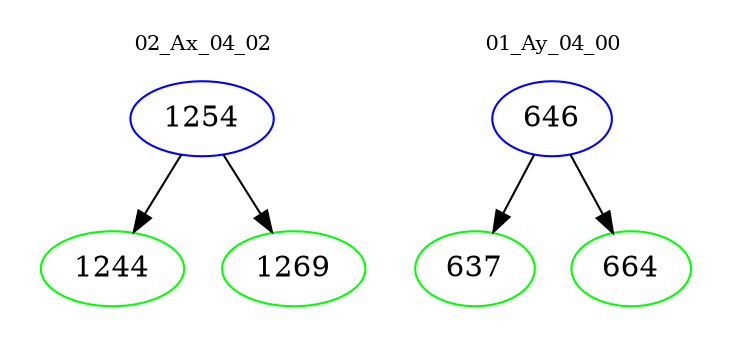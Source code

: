 digraph{
subgraph cluster_0 {
color = white
label = "02_Ax_04_02";
fontsize=10;
T0_1254 [label="1254", color="blue"]
T0_1254 -> T0_1244 [color="black"]
T0_1244 [label="1244", color="green"]
T0_1254 -> T0_1269 [color="black"]
T0_1269 [label="1269", color="green"]
}
subgraph cluster_1 {
color = white
label = "01_Ay_04_00";
fontsize=10;
T1_646 [label="646", color="blue"]
T1_646 -> T1_637 [color="black"]
T1_637 [label="637", color="green"]
T1_646 -> T1_664 [color="black"]
T1_664 [label="664", color="green"]
}
}
